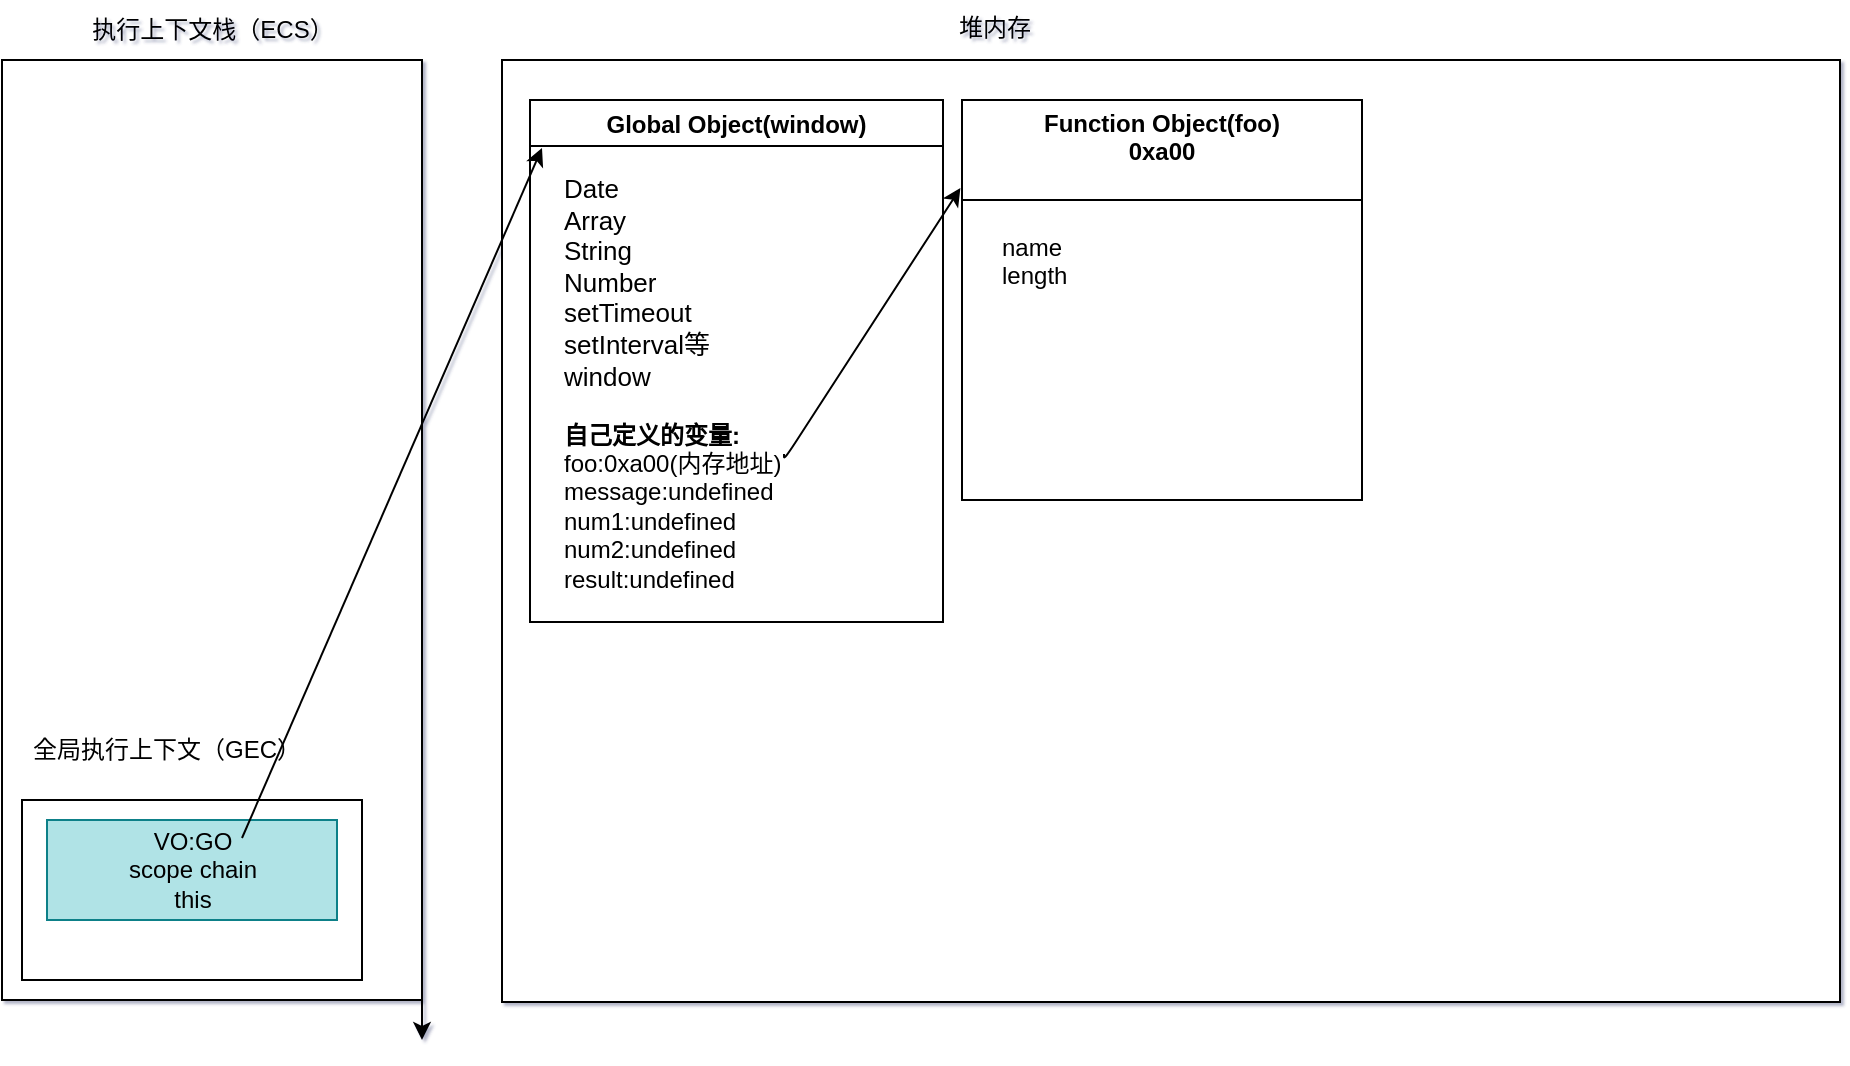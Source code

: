 <mxfile>
    <diagram id="mxhz0sK2NCgJPXF47iWD" name="执行前">
        <mxGraphModel dx="1242" dy="562" grid="0" gridSize="10" guides="1" tooltips="1" connect="1" arrows="1" fold="1" page="1" pageScale="1" pageWidth="1169" pageHeight="1654" background="#ffffff" math="0" shadow="1">
            <root>
                <mxCell id="0"/>
                <mxCell id="1" parent="0"/>
                <mxCell id="8" style="edgeStyle=none;html=1;exitX=1;exitY=1;exitDx=0;exitDy=0;fontColor=#000000;" parent="1" source="2" edge="1">
                    <mxGeometry relative="1" as="geometry">
                        <mxPoint x="260" y="530" as="targetPoint"/>
                    </mxGeometry>
                </mxCell>
                <mxCell id="2" value="" style="rounded=0;whiteSpace=wrap;html=1;fillColor=#FFFFFF;strokeColor=#000000;" parent="1" vertex="1">
                    <mxGeometry x="50" y="40" width="210" height="470" as="geometry"/>
                </mxCell>
                <mxCell id="3" value="" style="rounded=0;whiteSpace=wrap;html=1;strokeColor=#000000;fillColor=#FFFFFF;" parent="1" vertex="1">
                    <mxGeometry x="300" y="40" width="669" height="471" as="geometry"/>
                </mxCell>
                <mxCell id="4" value="执行上下文栈（ECS）" style="text;html=1;align=center;verticalAlign=middle;resizable=0;points=[];autosize=1;strokeColor=none;fillColor=none;fontColor=#000000;" parent="1" vertex="1">
                    <mxGeometry x="85" y="10" width="140" height="30" as="geometry"/>
                </mxCell>
                <mxCell id="5" value="" style="rounded=0;whiteSpace=wrap;html=1;strokeColor=#000000;fontColor=#000000;fillColor=#FFFFFF;" parent="1" vertex="1">
                    <mxGeometry x="60" y="410" width="170" height="90" as="geometry"/>
                </mxCell>
                <mxCell id="6" value="全局执行上下文（GEC）" style="text;html=1;strokeColor=none;fillColor=none;align=center;verticalAlign=middle;whiteSpace=wrap;rounded=0;fontColor=#000000;" parent="1" vertex="1">
                    <mxGeometry x="60" y="370" width="145" height="30" as="geometry"/>
                </mxCell>
                <mxCell id="7" value="VO:GO&lt;br&gt;scope chain&lt;br&gt;this" style="rounded=0;whiteSpace=wrap;html=1;strokeColor=#0e8088;fillColor=#b0e3e6;fontColor=#000000;" parent="1" vertex="1">
                    <mxGeometry x="72.5" y="420" width="145" height="50" as="geometry"/>
                </mxCell>
                <mxCell id="11" value="Function Object(foo)&#10;0xa00&#10;" style="swimlane;strokeColor=#000000;fontColor=#000000;fillColor=#FFFFFF;startSize=50;" parent="1" vertex="1">
                    <mxGeometry x="530" y="60" width="200" height="200" as="geometry"/>
                </mxCell>
                <mxCell id="12" value="name&amp;nbsp;&lt;br&gt;length" style="text;html=1;strokeColor=none;fillColor=none;align=left;verticalAlign=top;whiteSpace=wrap;rounded=0;fontColor=#000000;" parent="1" vertex="1">
                    <mxGeometry x="547.5" y="120" width="165" height="130" as="geometry"/>
                </mxCell>
                <mxCell id="13" value="" style="endArrow=classic;html=1;fontColor=#000000;entryX=-0.004;entryY=0.22;entryDx=0;entryDy=0;strokeColor=#000000;entryPerimeter=0;" parent="1" target="11" edge="1">
                    <mxGeometry width="50" height="50" relative="1" as="geometry">
                        <mxPoint x="441" y="237" as="sourcePoint"/>
                        <mxPoint x="514" y="103" as="targetPoint"/>
                        <Array as="points">
                            <mxPoint x="441" y="240"/>
                        </Array>
                    </mxGeometry>
                </mxCell>
                <mxCell id="UE3A6txxdWsWjeW7fhDm-14" value="" style="endArrow=classic;html=1;strokeColor=#000000;fontColor=#00FF00;fillColor=default;" parent="1" edge="1">
                    <mxGeometry width="50" height="50" relative="1" as="geometry">
                        <mxPoint x="170" y="429" as="sourcePoint"/>
                        <mxPoint x="320" y="84" as="targetPoint"/>
                    </mxGeometry>
                </mxCell>
                <mxCell id="_QweY8apQex131UrhFpi-13" value="Global Object(window)" style="swimlane;strokeColor=#000000;fontColor=#000000;fillColor=#FFFFFF;" parent="1" vertex="1">
                    <mxGeometry x="314" y="60" width="206.5" height="261" as="geometry"/>
                </mxCell>
                <mxCell id="_QweY8apQex131UrhFpi-14" value="&lt;font style=&quot;font-size: 13px;&quot;&gt;Date&lt;br&gt;Array&lt;br&gt;String&lt;br&gt;Number&lt;br&gt;setTimeout&lt;br&gt;setInterval等&lt;br&gt;window&lt;/font&gt;&lt;br&gt;&lt;br&gt;&lt;b&gt;自己定义的变量:&lt;br&gt;&lt;/b&gt;foo:0xa00(内存地址)&lt;br&gt;message:undefined&lt;br&gt;num1:undefined&lt;br&gt;num2:undefined&lt;br&gt;result:undefined" style="text;html=1;strokeColor=none;fillColor=none;align=left;verticalAlign=top;whiteSpace=wrap;rounded=0;fontColor=#000000;" parent="_QweY8apQex131UrhFpi-13" vertex="1">
                    <mxGeometry x="15" y="30" width="179" height="223" as="geometry"/>
                </mxCell>
                <mxCell id="wB8Ox-92wr-dbIK4T_Y6-13" value="堆内存" style="text;html=1;align=center;verticalAlign=middle;resizable=0;points=[];autosize=1;strokeColor=none;fillColor=none;fontColor=#000000;" parent="1" vertex="1">
                    <mxGeometry x="519" y="11" width="54" height="26" as="geometry"/>
                </mxCell>
            </root>
        </mxGraphModel>
    </diagram>
    <diagram name="开始执行代码" id="jZe3_PMdirLGxmVEl82d">
        <mxGraphModel dx="1242" dy="562" grid="0" gridSize="10" guides="1" tooltips="1" connect="1" arrows="1" fold="1" page="1" pageScale="1" pageWidth="1169" pageHeight="1654" background="#ffffff" math="0" shadow="1">
            <root>
                <mxCell id="MUxZZFazQVOe84MmM24r-0"/>
                <mxCell id="MUxZZFazQVOe84MmM24r-1" parent="MUxZZFazQVOe84MmM24r-0"/>
                <mxCell id="MUxZZFazQVOe84MmM24r-2" style="edgeStyle=none;html=1;exitX=1;exitY=1;exitDx=0;exitDy=0;fontColor=#000000;" parent="MUxZZFazQVOe84MmM24r-1" source="MUxZZFazQVOe84MmM24r-3" edge="1">
                    <mxGeometry relative="1" as="geometry">
                        <mxPoint x="260" y="530" as="targetPoint"/>
                    </mxGeometry>
                </mxCell>
                <mxCell id="MUxZZFazQVOe84MmM24r-3" value="" style="rounded=0;whiteSpace=wrap;html=1;fillColor=#FFFFFF;strokeColor=#000000;" parent="MUxZZFazQVOe84MmM24r-1" vertex="1">
                    <mxGeometry x="50" y="40" width="210" height="470" as="geometry"/>
                </mxCell>
                <mxCell id="MUxZZFazQVOe84MmM24r-4" value="" style="rounded=0;whiteSpace=wrap;html=1;strokeColor=#000000;fillColor=#FFFFFF;" parent="MUxZZFazQVOe84MmM24r-1" vertex="1">
                    <mxGeometry x="300" y="40" width="660" height="470" as="geometry"/>
                </mxCell>
                <mxCell id="MUxZZFazQVOe84MmM24r-5" value="执行上下文栈（ECS）" style="text;html=1;align=center;verticalAlign=middle;resizable=0;points=[];autosize=1;strokeColor=none;fillColor=none;fontColor=#000000;" parent="MUxZZFazQVOe84MmM24r-1" vertex="1">
                    <mxGeometry x="85" y="10" width="140" height="30" as="geometry"/>
                </mxCell>
                <mxCell id="MUxZZFazQVOe84MmM24r-6" value="" style="rounded=0;whiteSpace=wrap;html=1;strokeColor=#000000;fontColor=#000000;fillColor=#FFFFFF;" parent="MUxZZFazQVOe84MmM24r-1" vertex="1">
                    <mxGeometry x="60" y="410" width="170" height="90" as="geometry"/>
                </mxCell>
                <mxCell id="MUxZZFazQVOe84MmM24r-7" value="全局执行上下文（GEC）" style="text;html=1;strokeColor=none;fillColor=none;align=center;verticalAlign=middle;whiteSpace=wrap;rounded=0;fontColor=#000000;" parent="MUxZZFazQVOe84MmM24r-1" vertex="1">
                    <mxGeometry x="60" y="370" width="145" height="30" as="geometry"/>
                </mxCell>
                <mxCell id="MUxZZFazQVOe84MmM24r-8" value="VO:GO&lt;br&gt;scope chain&lt;br&gt;this" style="rounded=0;whiteSpace=wrap;html=1;strokeColor=#0e8088;fillColor=#b0e3e6;fontColor=#000000;" parent="MUxZZFazQVOe84MmM24r-1" vertex="1">
                    <mxGeometry x="72.5" y="420" width="145" height="50" as="geometry"/>
                </mxCell>
                <mxCell id="MUxZZFazQVOe84MmM24r-11" value="Function Object(foo)&#10;0xa00&#10;" style="swimlane;strokeColor=#000000;fontColor=#000000;fillColor=#FFFFFF;startSize=50;" parent="MUxZZFazQVOe84MmM24r-1" vertex="1">
                    <mxGeometry x="530" y="60" width="200" height="200" as="geometry"/>
                </mxCell>
                <mxCell id="MUxZZFazQVOe84MmM24r-12" value="name&amp;nbsp;&lt;br&gt;length" style="text;html=1;strokeColor=none;fillColor=none;align=left;verticalAlign=top;whiteSpace=wrap;rounded=0;fontColor=#000000;" parent="MUxZZFazQVOe84MmM24r-1" vertex="1">
                    <mxGeometry x="547.5" y="120" width="165" height="130" as="geometry"/>
                </mxCell>
                <mxCell id="MUxZZFazQVOe84MmM24r-13" value="" style="endArrow=classic;html=1;fontColor=#000000;entryX=-0.004;entryY=0.22;entryDx=0;entryDy=0;strokeColor=#000000;entryPerimeter=0;" parent="MUxZZFazQVOe84MmM24r-1" target="MUxZZFazQVOe84MmM24r-11" edge="1">
                    <mxGeometry width="50" height="50" relative="1" as="geometry">
                        <mxPoint x="448" y="237" as="sourcePoint"/>
                        <mxPoint x="514" y="103" as="targetPoint"/>
                        <Array as="points">
                            <mxPoint x="448" y="242"/>
                        </Array>
                    </mxGeometry>
                </mxCell>
                <mxCell id="XfIQVglJfHowh8kcPb2X-0" value="" style="endArrow=classic;html=1;strokeColor=#000000;fontColor=#00FF00;fillColor=default;entryX=0.006;entryY=0.112;entryDx=0;entryDy=0;entryPerimeter=0;exitX=0.7;exitY=0.22;exitDx=0;exitDy=0;exitPerimeter=0;" parent="MUxZZFazQVOe84MmM24r-1" source="MUxZZFazQVOe84MmM24r-8" edge="1">
                    <mxGeometry width="50" height="50" relative="1" as="geometry">
                        <mxPoint x="445" y="315" as="sourcePoint"/>
                        <mxPoint x="321.2" y="82.4" as="targetPoint"/>
                    </mxGeometry>
                </mxCell>
                <mxCell id="2ciLRfqrm-FKG7QALBEU-0" value="Global Object(window)" style="swimlane;strokeColor=#000000;fontColor=#000000;fillColor=#FFFFFF;" parent="MUxZZFazQVOe84MmM24r-1" vertex="1">
                    <mxGeometry x="315" y="60" width="206.5" height="261" as="geometry"/>
                </mxCell>
                <mxCell id="2ciLRfqrm-FKG7QALBEU-1" value="&lt;font style=&quot;font-size: 13px;&quot;&gt;Date&lt;br&gt;Array&lt;br&gt;String&lt;br&gt;Number&lt;br&gt;setTimeout&lt;br&gt;setInterval等&lt;br&gt;window&lt;/font&gt;&lt;br&gt;&lt;br&gt;&lt;b&gt;自己定义的变量:&lt;br&gt;&lt;/b&gt;foo:0xa00(内存地址)&lt;br&gt;message: &lt;font color=&quot;#00ff00&quot;&gt;'&lt;/font&gt;&lt;span style=&quot;color: rgb(0, 255, 0);&quot;&gt;Global Message&lt;/span&gt;&lt;font color=&quot;#00ff00&quot;&gt;'&lt;/font&gt;&lt;br&gt;num1:&lt;font color=&quot;#00ff00&quot;&gt;10&lt;/font&gt;&lt;br&gt;num2:&lt;font color=&quot;#00ff00&quot;&gt;20&lt;/font&gt;&lt;br&gt;result:&lt;font color=&quot;#00ff00&quot;&gt;30&lt;/font&gt;" style="text;html=1;strokeColor=none;fillColor=none;align=left;verticalAlign=top;whiteSpace=wrap;rounded=0;fontColor=#000000;" parent="2ciLRfqrm-FKG7QALBEU-0" vertex="1">
                    <mxGeometry x="15" y="30" width="179" height="223" as="geometry"/>
                </mxCell>
                <mxCell id="GsDra7z3XMgoL2IrWqb7-0" value="堆内存" style="text;html=1;align=center;verticalAlign=middle;resizable=0;points=[];autosize=1;strokeColor=none;fillColor=none;fontColor=#000000;" parent="MUxZZFazQVOe84MmM24r-1" vertex="1">
                    <mxGeometry x="519" y="11" width="54" height="26" as="geometry"/>
                </mxCell>
            </root>
        </mxGraphModel>
    </diagram>
</mxfile>